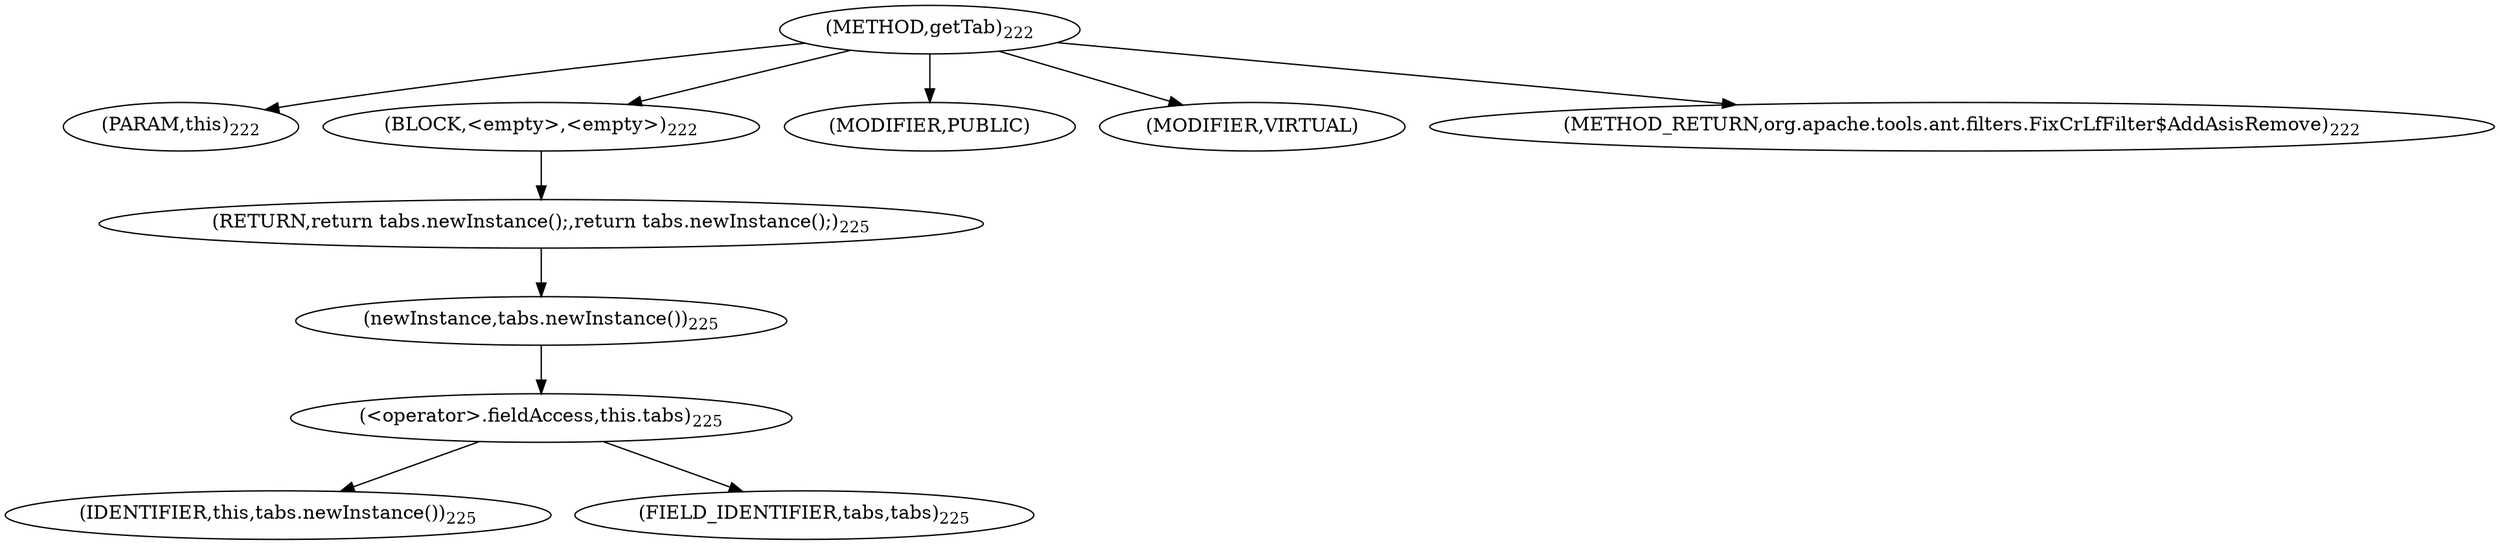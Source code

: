 digraph "getTab" {  
"432" [label = <(METHOD,getTab)<SUB>222</SUB>> ]
"433" [label = <(PARAM,this)<SUB>222</SUB>> ]
"434" [label = <(BLOCK,&lt;empty&gt;,&lt;empty&gt;)<SUB>222</SUB>> ]
"435" [label = <(RETURN,return tabs.newInstance();,return tabs.newInstance();)<SUB>225</SUB>> ]
"436" [label = <(newInstance,tabs.newInstance())<SUB>225</SUB>> ]
"437" [label = <(&lt;operator&gt;.fieldAccess,this.tabs)<SUB>225</SUB>> ]
"438" [label = <(IDENTIFIER,this,tabs.newInstance())<SUB>225</SUB>> ]
"439" [label = <(FIELD_IDENTIFIER,tabs,tabs)<SUB>225</SUB>> ]
"440" [label = <(MODIFIER,PUBLIC)> ]
"441" [label = <(MODIFIER,VIRTUAL)> ]
"442" [label = <(METHOD_RETURN,org.apache.tools.ant.filters.FixCrLfFilter$AddAsisRemove)<SUB>222</SUB>> ]
  "432" -> "433" 
  "432" -> "434" 
  "432" -> "440" 
  "432" -> "441" 
  "432" -> "442" 
  "434" -> "435" 
  "435" -> "436" 
  "436" -> "437" 
  "437" -> "438" 
  "437" -> "439" 
}
